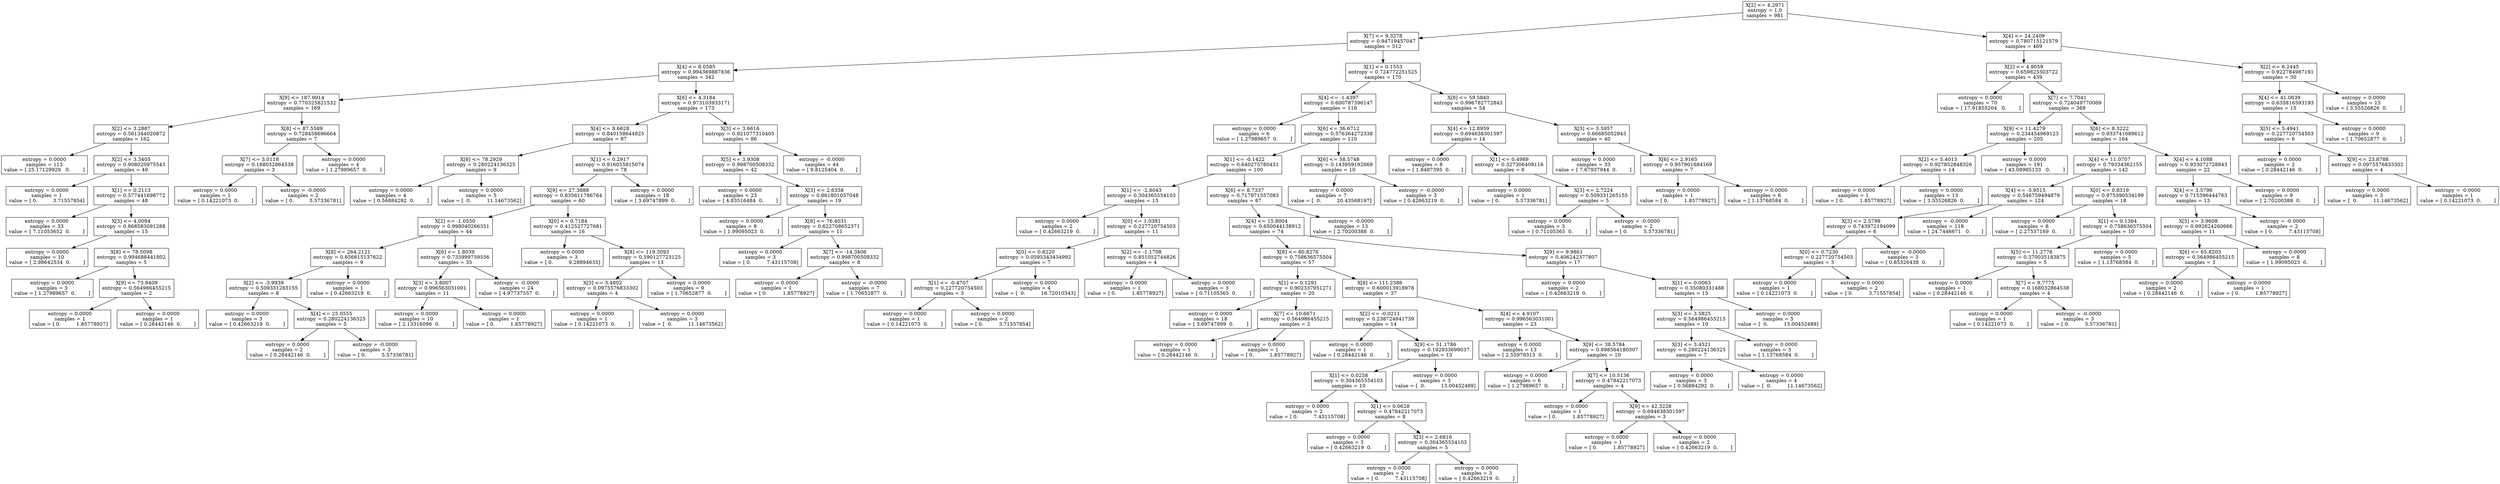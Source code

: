 digraph Tree {
0 [label="X[2] <= 4.2971\nentropy = 1.0\nsamples = 981", shape="box"] ;
1 [label="X[7] <= 9.3278\nentropy = 0.94719457047\nsamples = 512", shape="box"] ;
0 -> 1 ;
2 [label="X[4] <= 8.0585\nentropy = 0.994369887836\nsamples = 342", shape="box"] ;
1 -> 2 ;
3 [label="X[9] <= 187.9914\nentropy = 0.770325821532\nsamples = 169", shape="box"] ;
2 -> 3 ;
4 [label="X[2] <= 3.2887\nentropy = 0.561344020872\nsamples = 162", shape="box"] ;
3 -> 4 ;
5 [label="entropy = 0.0000\nsamples = 113\nvalue = [ 25.17129929   0.        ]", shape="box"] ;
4 -> 5 ;
6 [label="X[2] <= 3.3405\nentropy = 0.908020975543\nsamples = 49", shape="box"] ;
4 -> 6 ;
7 [label="entropy = 0.0000\nsamples = 1\nvalue = [ 0.          3.71557854]", shape="box"] ;
6 -> 7 ;
8 [label="X[1] <= 0.2113\nentropy = 0.577441698772\nsamples = 48", shape="box"] ;
6 -> 8 ;
9 [label="entropy = 0.0000\nsamples = 33\nvalue = [ 7.11053652  0.        ]", shape="box"] ;
8 -> 9 ;
10 [label="X[3] <= 4.0094\nentropy = 0.868583091288\nsamples = 15", shape="box"] ;
8 -> 10 ;
11 [label="entropy = 0.0000\nsamples = 10\nvalue = [ 2.98642534  0.        ]", shape="box"] ;
10 -> 11 ;
12 [label="X[8] <= 78.5098\nentropy = 0.994688441802\nsamples = 5", shape="box"] ;
10 -> 12 ;
13 [label="entropy = 0.0000\nsamples = 3\nvalue = [ 1.27989657  0.        ]", shape="box"] ;
12 -> 13 ;
14 [label="X[9] <= 73.9409\nentropy = 0.564986455215\nsamples = 2", shape="box"] ;
12 -> 14 ;
15 [label="entropy = 0.0000\nsamples = 1\nvalue = [ 0.          1.85778927]", shape="box"] ;
14 -> 15 ;
16 [label="entropy = 0.0000\nsamples = 1\nvalue = [ 0.28442146  0.        ]", shape="box"] ;
14 -> 16 ;
17 [label="X[8] <= 87.5589\nentropy = 0.728458696664\nsamples = 7", shape="box"] ;
3 -> 17 ;
18 [label="X[7] <= 3.0118\nentropy = 0.168032864538\nsamples = 3", shape="box"] ;
17 -> 18 ;
19 [label="entropy = 0.0000\nsamples = 1\nvalue = [ 0.14221073  0.        ]", shape="box"] ;
18 -> 19 ;
20 [label="entropy = -0.0000\nsamples = 2\nvalue = [ 0.          5.57336781]", shape="box"] ;
18 -> 20 ;
21 [label="entropy = 0.0000\nsamples = 4\nvalue = [ 1.27989657  0.        ]", shape="box"] ;
17 -> 21 ;
22 [label="X[6] <= 4.3184\nentropy = 0.973103933171\nsamples = 173", shape="box"] ;
2 -> 22 ;
23 [label="X[4] <= 8.6628\nentropy = 0.840158644825\nsamples = 87", shape="box"] ;
22 -> 23 ;
24 [label="X[8] <= 78.2929\nentropy = 0.280224136325\nsamples = 9", shape="box"] ;
23 -> 24 ;
25 [label="entropy = 0.0000\nsamples = 4\nvalue = [ 0.56884292  0.        ]", shape="box"] ;
24 -> 25 ;
26 [label="entropy = 0.0000\nsamples = 5\nvalue = [  0.          11.14673562]", shape="box"] ;
24 -> 26 ;
27 [label="X[1] <= 0.2917\nentropy = 0.916055815074\nsamples = 78", shape="box"] ;
23 -> 27 ;
28 [label="X[9] <= 27.3888\nentropy = 0.835611786764\nsamples = 60", shape="box"] ;
27 -> 28 ;
29 [label="X[2] <= -1.0550\nentropy = 0.998040266351\nsamples = 44", shape="box"] ;
28 -> 29 ;
30 [label="X[8] <= 264.2121\nentropy = 0.656615137622\nsamples = 9", shape="box"] ;
29 -> 30 ;
31 [label="X[2] <= -3.9939\nentropy = 0.509331265155\nsamples = 8", shape="box"] ;
30 -> 31 ;
32 [label="entropy = 0.0000\nsamples = 3\nvalue = [ 0.42663219  0.        ]", shape="box"] ;
31 -> 32 ;
33 [label="X[4] <= 25.0555\nentropy = 0.280224136325\nsamples = 5", shape="box"] ;
31 -> 33 ;
34 [label="entropy = 0.0000\nsamples = 2\nvalue = [ 0.28442146  0.        ]", shape="box"] ;
33 -> 34 ;
35 [label="entropy = -0.0000\nsamples = 3\nvalue = [ 0.          5.57336781]", shape="box"] ;
33 -> 35 ;
36 [label="entropy = 0.0000\nsamples = 1\nvalue = [ 0.42663219  0.        ]", shape="box"] ;
30 -> 36 ;
37 [label="X[6] <= 1.8039\nentropy = 0.735999759556\nsamples = 35", shape="box"] ;
29 -> 37 ;
38 [label="X[3] <= 3.8007\nentropy = 0.996563031001\nsamples = 11", shape="box"] ;
37 -> 38 ;
39 [label="entropy = 0.0000\nsamples = 10\nvalue = [ 2.13316096  0.        ]", shape="box"] ;
38 -> 39 ;
40 [label="entropy = 0.0000\nsamples = 1\nvalue = [ 0.          1.85778927]", shape="box"] ;
38 -> 40 ;
41 [label="entropy = -0.0000\nsamples = 24\nvalue = [ 4.97737557  0.        ]", shape="box"] ;
37 -> 41 ;
42 [label="X[0] <= 0.7184\nentropy = 0.412527727681\nsamples = 16", shape="box"] ;
28 -> 42 ;
43 [label="entropy = 0.0000\nsamples = 3\nvalue = [ 0.          9.28894635]", shape="box"] ;
42 -> 43 ;
44 [label="X[8] <= 119.3093\nentropy = 0.590127723125\nsamples = 13", shape="box"] ;
42 -> 44 ;
45 [label="X[3] <= 3.4802\nentropy = 0.0975576833302\nsamples = 4", shape="box"] ;
44 -> 45 ;
46 [label="entropy = 0.0000\nsamples = 1\nvalue = [ 0.14221073  0.        ]", shape="box"] ;
45 -> 46 ;
47 [label="entropy = 0.0000\nsamples = 3\nvalue = [  0.          11.14673562]", shape="box"] ;
45 -> 47 ;
48 [label="entropy = 0.0000\nsamples = 9\nvalue = [ 1.70652877  0.        ]", shape="box"] ;
44 -> 48 ;
49 [label="entropy = 0.0000\nsamples = 18\nvalue = [ 3.69747899  0.        ]", shape="box"] ;
27 -> 49 ;
50 [label="X[3] <= 3.6616\nentropy = 0.921077310405\nsamples = 86", shape="box"] ;
22 -> 50 ;
51 [label="X[5] <= 3.9308\nentropy = 0.998700509332\nsamples = 42", shape="box"] ;
50 -> 51 ;
52 [label="entropy = 0.0000\nsamples = 23\nvalue = [ 4.83516484  0.        ]", shape="box"] ;
51 -> 52 ;
53 [label="X[3] <= 2.6358\nentropy = 0.861801057048\nsamples = 19", shape="box"] ;
51 -> 53 ;
54 [label="entropy = 0.0000\nsamples = 8\nvalue = [ 1.99095023  0.        ]", shape="box"] ;
53 -> 54 ;
55 [label="X[8] <= 76.4031\nentropy = 0.622708652371\nsamples = 11", shape="box"] ;
53 -> 55 ;
56 [label="entropy = 0.0000\nsamples = 3\nvalue = [ 0.          7.43115708]", shape="box"] ;
55 -> 56 ;
57 [label="X[7] <= -14.3406\nentropy = 0.998700509332\nsamples = 8", shape="box"] ;
55 -> 57 ;
58 [label="entropy = 0.0000\nsamples = 1\nvalue = [ 0.          1.85778927]", shape="box"] ;
57 -> 58 ;
59 [label="entropy = -0.0000\nsamples = 7\nvalue = [ 1.70652877  0.        ]", shape="box"] ;
57 -> 59 ;
60 [label="entropy = -0.0000\nsamples = 44\nvalue = [ 9.8125404  0.       ]", shape="box"] ;
50 -> 60 ;
61 [label="X[1] <= 0.1553\nentropy = 0.724772251525\nsamples = 170", shape="box"] ;
1 -> 61 ;
62 [label="X[4] <= -1.4397\nentropy = 0.600787396147\nsamples = 116", shape="box"] ;
61 -> 62 ;
63 [label="entropy = 0.0000\nsamples = 6\nvalue = [ 1.27989657  0.        ]", shape="box"] ;
62 -> 63 ;
64 [label="X[6] <= 36.6712\nentropy = 0.576364272338\nsamples = 110", shape="box"] ;
62 -> 64 ;
65 [label="X[1] <= -0.1422\nentropy = 0.640275780431\nsamples = 100", shape="box"] ;
64 -> 65 ;
66 [label="X[1] <= -2.8043\nentropy = 0.304365554103\nsamples = 13", shape="box"] ;
65 -> 66 ;
67 [label="entropy = 0.0000\nsamples = 2\nvalue = [ 0.42663219  0.        ]", shape="box"] ;
66 -> 67 ;
68 [label="X[0] <= 1.0381\nentropy = 0.227720754503\nsamples = 11", shape="box"] ;
66 -> 68 ;
69 [label="X[0] <= 0.8220\nentropy = 0.0595343434992\nsamples = 7", shape="box"] ;
68 -> 69 ;
70 [label="X[1] <= -0.4707\nentropy = 0.227720754503\nsamples = 3", shape="box"] ;
69 -> 70 ;
71 [label="entropy = 0.0000\nsamples = 1\nvalue = [ 0.14221073  0.        ]", shape="box"] ;
70 -> 71 ;
72 [label="entropy = 0.0000\nsamples = 2\nvalue = [ 0.          3.71557854]", shape="box"] ;
70 -> 72 ;
73 [label="entropy = 0.0000\nsamples = 4\nvalue = [  0.          16.72010343]", shape="box"] ;
69 -> 73 ;
74 [label="X[2] <= -1.1708\nentropy = 0.851052744826\nsamples = 4", shape="box"] ;
68 -> 74 ;
75 [label="entropy = 0.0000\nsamples = 1\nvalue = [ 0.          1.85778927]", shape="box"] ;
74 -> 75 ;
76 [label="entropy = 0.0000\nsamples = 3\nvalue = [ 0.71105365  0.        ]", shape="box"] ;
74 -> 76 ;
77 [label="X[6] <= 8.7337\nentropy = 0.717971557083\nsamples = 87", shape="box"] ;
65 -> 77 ;
78 [label="X[4] <= 15.8004\nentropy = 0.650044138912\nsamples = 74", shape="box"] ;
77 -> 78 ;
79 [label="X[8] <= 80.8276\nentropy = 0.758636575504\nsamples = 57", shape="box"] ;
78 -> 79 ;
80 [label="X[1] <= 0.1291\nentropy = 0.902337951271\nsamples = 20", shape="box"] ;
79 -> 80 ;
81 [label="entropy = 0.0000\nsamples = 18\nvalue = [ 3.69747899  0.        ]", shape="box"] ;
80 -> 81 ;
82 [label="X[7] <= 10.6671\nentropy = 0.564986455215\nsamples = 2", shape="box"] ;
80 -> 82 ;
83 [label="entropy = 0.0000\nsamples = 1\nvalue = [ 0.28442146  0.        ]", shape="box"] ;
82 -> 83 ;
84 [label="entropy = 0.0000\nsamples = 1\nvalue = [ 0.          1.85778927]", shape="box"] ;
82 -> 84 ;
85 [label="X[8] <= 111.2386\nentropy = 0.600013918978\nsamples = 37", shape="box"] ;
79 -> 85 ;
86 [label="X[2] <= -0.0211\nentropy = 0.238724841739\nsamples = 14", shape="box"] ;
85 -> 86 ;
87 [label="entropy = 0.0000\nsamples = 1\nvalue = [ 0.28442146  0.        ]", shape="box"] ;
86 -> 87 ;
88 [label="X[9] <= 51.1786\nentropy = 0.192933699037\nsamples = 13", shape="box"] ;
86 -> 88 ;
89 [label="X[1] <= 0.0258\nentropy = 0.304365554103\nsamples = 10", shape="box"] ;
88 -> 89 ;
90 [label="entropy = 0.0000\nsamples = 2\nvalue = [ 0.          7.43115708]", shape="box"] ;
89 -> 90 ;
91 [label="X[1] <= 0.0628\nentropy = 0.47842217073\nsamples = 8", shape="box"] ;
89 -> 91 ;
92 [label="entropy = 0.0000\nsamples = 3\nvalue = [ 0.42663219  0.        ]", shape="box"] ;
91 -> 92 ;
93 [label="X[3] <= 2.6816\nentropy = 0.304365554103\nsamples = 5", shape="box"] ;
91 -> 93 ;
94 [label="entropy = 0.0000\nsamples = 2\nvalue = [ 0.          7.43115708]", shape="box"] ;
93 -> 94 ;
95 [label="entropy = 0.0000\nsamples = 3\nvalue = [ 0.42663219  0.        ]", shape="box"] ;
93 -> 95 ;
96 [label="entropy = 0.0000\nsamples = 3\nvalue = [  0.          13.00452489]", shape="box"] ;
88 -> 96 ;
97 [label="X[4] <= 4.9107\nentropy = 0.996563031001\nsamples = 23", shape="box"] ;
85 -> 97 ;
98 [label="entropy = 0.0000\nsamples = 13\nvalue = [ 2.55979315  0.        ]", shape="box"] ;
97 -> 98 ;
99 [label="X[9] <= 38.5784\nentropy = 0.898564180307\nsamples = 10", shape="box"] ;
97 -> 99 ;
100 [label="entropy = 0.0000\nsamples = 6\nvalue = [ 1.27989657  0.        ]", shape="box"] ;
99 -> 100 ;
101 [label="X[7] <= 10.5136\nentropy = 0.47842217073\nsamples = 4", shape="box"] ;
99 -> 101 ;
102 [label="entropy = 0.0000\nsamples = 1\nvalue = [ 0.          1.85778927]", shape="box"] ;
101 -> 102 ;
103 [label="X[9] <= 42.3228\nentropy = 0.694638301597\nsamples = 3", shape="box"] ;
101 -> 103 ;
104 [label="entropy = 0.0000\nsamples = 1\nvalue = [ 0.          1.85778927]", shape="box"] ;
103 -> 104 ;
105 [label="entropy = 0.0000\nsamples = 2\nvalue = [ 0.42663219  0.        ]", shape="box"] ;
103 -> 105 ;
106 [label="X[9] <= 9.9861\nentropy = 0.406242377807\nsamples = 17", shape="box"] ;
78 -> 106 ;
107 [label="entropy = 0.0000\nsamples = 2\nvalue = [ 0.42663219  0.        ]", shape="box"] ;
106 -> 107 ;
108 [label="X[1] <= 0.0063\nentropy = 0.35080331488\nsamples = 15", shape="box"] ;
106 -> 108 ;
109 [label="X[3] <= 3.5825\nentropy = 0.564986455215\nsamples = 10", shape="box"] ;
108 -> 109 ;
110 [label="X[3] <= 3.4521\nentropy = 0.280224136325\nsamples = 7", shape="box"] ;
109 -> 110 ;
111 [label="entropy = 0.0000\nsamples = 3\nvalue = [ 0.56884292  0.        ]", shape="box"] ;
110 -> 111 ;
112 [label="entropy = 0.0000\nsamples = 4\nvalue = [  0.          11.14673562]", shape="box"] ;
110 -> 112 ;
113 [label="entropy = 0.0000\nsamples = 3\nvalue = [ 1.13768584  0.        ]", shape="box"] ;
109 -> 113 ;
114 [label="entropy = 0.0000\nsamples = 5\nvalue = [  0.          13.00452489]", shape="box"] ;
108 -> 114 ;
115 [label="entropy = -0.0000\nsamples = 13\nvalue = [ 2.70200388  0.        ]", shape="box"] ;
77 -> 115 ;
116 [label="X[6] <= 58.5748\nentropy = 0.143959192669\nsamples = 10", shape="box"] ;
64 -> 116 ;
117 [label="entropy = 0.0000\nsamples = 7\nvalue = [  0.          20.43568197]", shape="box"] ;
116 -> 117 ;
118 [label="entropy = -0.0000\nsamples = 3\nvalue = [ 0.42663219  0.        ]", shape="box"] ;
116 -> 118 ;
119 [label="X[8] <= 59.5840\nentropy = 0.996782772843\nsamples = 54", shape="box"] ;
61 -> 119 ;
120 [label="X[4] <= 12.8959\nentropy = 0.694638301597\nsamples = 14", shape="box"] ;
119 -> 120 ;
121 [label="entropy = 0.0000\nsamples = 8\nvalue = [ 1.8487395  0.       ]", shape="box"] ;
120 -> 121 ;
122 [label="X[1] <= 0.4989\nentropy = 0.327306408116\nsamples = 6", shape="box"] ;
120 -> 122 ;
123 [label="entropy = 0.0000\nsamples = 1\nvalue = [ 0.          5.57336781]", shape="box"] ;
122 -> 123 ;
124 [label="X[3] <= 2.7224\nentropy = 0.509331265155\nsamples = 5", shape="box"] ;
122 -> 124 ;
125 [label="entropy = 0.0000\nsamples = 3\nvalue = [ 0.71105365  0.        ]", shape="box"] ;
124 -> 125 ;
126 [label="entropy = -0.0000\nsamples = 2\nvalue = [ 0.          5.57336781]", shape="box"] ;
124 -> 126 ;
127 [label="X[3] <= 3.5957\nentropy = 0.66685052943\nsamples = 40", shape="box"] ;
119 -> 127 ;
128 [label="entropy = 0.0000\nsamples = 33\nvalue = [ 7.67937944  0.        ]", shape="box"] ;
127 -> 128 ;
129 [label="X[6] <= 2.9165\nentropy = 0.957901684169\nsamples = 7", shape="box"] ;
127 -> 129 ;
130 [label="entropy = 0.0000\nsamples = 1\nvalue = [ 0.          1.85778927]", shape="box"] ;
129 -> 130 ;
131 [label="entropy = 0.0000\nsamples = 6\nvalue = [ 1.13768584  0.        ]", shape="box"] ;
129 -> 131 ;
132 [label="X[4] <= 24.2409\nentropy = 0.780715121579\nsamples = 469", shape="box"] ;
0 -> 132 ;
133 [label="X[2] <= 4.9059\nentropy = 0.659825503722\nsamples = 439", shape="box"] ;
132 -> 133 ;
134 [label="entropy = 0.0000\nsamples = 70\nvalue = [ 17.91855204   0.        ]", shape="box"] ;
133 -> 134 ;
135 [label="X[7] <= 7.7041\nentropy = 0.724049770069\nsamples = 369", shape="box"] ;
133 -> 135 ;
136 [label="X[9] <= 11.4279\nentropy = 0.234454969123\nsamples = 205", shape="box"] ;
135 -> 136 ;
137 [label="X[2] <= 5.4013\nentropy = 0.927852848326\nsamples = 14", shape="box"] ;
136 -> 137 ;
138 [label="entropy = 0.0000\nsamples = 1\nvalue = [ 0.          1.85778927]", shape="box"] ;
137 -> 138 ;
139 [label="entropy = 0.0000\nsamples = 13\nvalue = [ 3.55526826  0.        ]", shape="box"] ;
137 -> 139 ;
140 [label="entropy = 0.0000\nsamples = 191\nvalue = [ 43.08985133   0.        ]", shape="box"] ;
136 -> 140 ;
141 [label="X[6] <= 8.3222\nentropy = 0.933741689612\nsamples = 164", shape="box"] ;
135 -> 141 ;
142 [label="X[4] <= 11.0707\nentropy = 0.79334362155\nsamples = 142", shape="box"] ;
141 -> 142 ;
143 [label="X[4] <= -3.9515\nentropy = 0.546759494879\nsamples = 124", shape="box"] ;
142 -> 143 ;
144 [label="X[3] <= 2.5798\nentropy = 0.743972194099\nsamples = 6", shape="box"] ;
143 -> 144 ;
145 [label="X[0] <= 0.7230\nentropy = 0.227720754503\nsamples = 3", shape="box"] ;
144 -> 145 ;
146 [label="entropy = 0.0000\nsamples = 1\nvalue = [ 0.14221073  0.        ]", shape="box"] ;
145 -> 146 ;
147 [label="entropy = 0.0000\nsamples = 2\nvalue = [ 0.          3.71557854]", shape="box"] ;
145 -> 147 ;
148 [label="entropy = -0.0000\nsamples = 3\nvalue = [ 0.85326438  0.        ]", shape="box"] ;
144 -> 148 ;
149 [label="entropy = -0.0000\nsamples = 118\nvalue = [ 24.7446671   0.       ]", shape="box"] ;
143 -> 149 ;
150 [label="X[0] <= 0.8319\nentropy = 0.975390534199\nsamples = 18", shape="box"] ;
142 -> 150 ;
151 [label="entropy = 0.0000\nsamples = 8\nvalue = [ 2.27537169  0.        ]", shape="box"] ;
150 -> 151 ;
152 [label="X[1] <= 0.1364\nentropy = 0.758636575504\nsamples = 10", shape="box"] ;
150 -> 152 ;
153 [label="X[5] <= 11.2776\nentropy = 0.370035183875\nsamples = 5", shape="box"] ;
152 -> 153 ;
154 [label="entropy = 0.0000\nsamples = 1\nvalue = [ 0.28442146  0.        ]", shape="box"] ;
153 -> 154 ;
155 [label="X[7] <= 9.7775\nentropy = 0.168032864538\nsamples = 4", shape="box"] ;
153 -> 155 ;
156 [label="entropy = 0.0000\nsamples = 1\nvalue = [ 0.14221073  0.        ]", shape="box"] ;
155 -> 156 ;
157 [label="entropy = -0.0000\nsamples = 3\nvalue = [ 0.          5.57336781]", shape="box"] ;
155 -> 157 ;
158 [label="entropy = 0.0000\nsamples = 5\nvalue = [ 1.13768584  0.        ]", shape="box"] ;
152 -> 158 ;
159 [label="X[4] <= 4.1088\nentropy = 0.933072728843\nsamples = 22", shape="box"] ;
141 -> 159 ;
160 [label="X[4] <= 3.5796\nentropy = 0.715396444763\nsamples = 13", shape="box"] ;
159 -> 160 ;
161 [label="X[5] <= 3.9608\nentropy = 0.992624260666\nsamples = 11", shape="box"] ;
160 -> 161 ;
162 [label="X[6] <= 65.8203\nentropy = 0.564986455215\nsamples = 3", shape="box"] ;
161 -> 162 ;
163 [label="entropy = 0.0000\nsamples = 2\nvalue = [ 0.28442146  0.        ]", shape="box"] ;
162 -> 163 ;
164 [label="entropy = 0.0000\nsamples = 1\nvalue = [ 0.          1.85778927]", shape="box"] ;
162 -> 164 ;
165 [label="entropy = 0.0000\nsamples = 8\nvalue = [ 1.99095023  0.        ]", shape="box"] ;
161 -> 165 ;
166 [label="entropy = -0.0000\nsamples = 2\nvalue = [ 0.          7.43115708]", shape="box"] ;
160 -> 166 ;
167 [label="entropy = 0.0000\nsamples = 9\nvalue = [ 2.70200388  0.        ]", shape="box"] ;
159 -> 167 ;
168 [label="X[2] <= 6.2445\nentropy = 0.922784987191\nsamples = 30", shape="box"] ;
132 -> 168 ;
169 [label="X[4] <= 41.0639\nentropy = 0.635816593193\nsamples = 15", shape="box"] ;
168 -> 169 ;
170 [label="X[5] <= 5.4941\nentropy = 0.227720754503\nsamples = 6", shape="box"] ;
169 -> 170 ;
171 [label="entropy = 0.0000\nsamples = 2\nvalue = [ 0.28442146  0.        ]", shape="box"] ;
170 -> 171 ;
172 [label="X[9] <= 23.8788\nentropy = 0.0975576833302\nsamples = 4", shape="box"] ;
170 -> 172 ;
173 [label="entropy = 0.0000\nsamples = 3\nvalue = [  0.          11.14673562]", shape="box"] ;
172 -> 173 ;
174 [label="entropy = -0.0000\nsamples = 1\nvalue = [ 0.14221073  0.        ]", shape="box"] ;
172 -> 174 ;
175 [label="entropy = 0.0000\nsamples = 9\nvalue = [ 1.70652877  0.        ]", shape="box"] ;
169 -> 175 ;
176 [label="entropy = 0.0000\nsamples = 15\nvalue = [ 3.55526826  0.        ]", shape="box"] ;
168 -> 176 ;
}